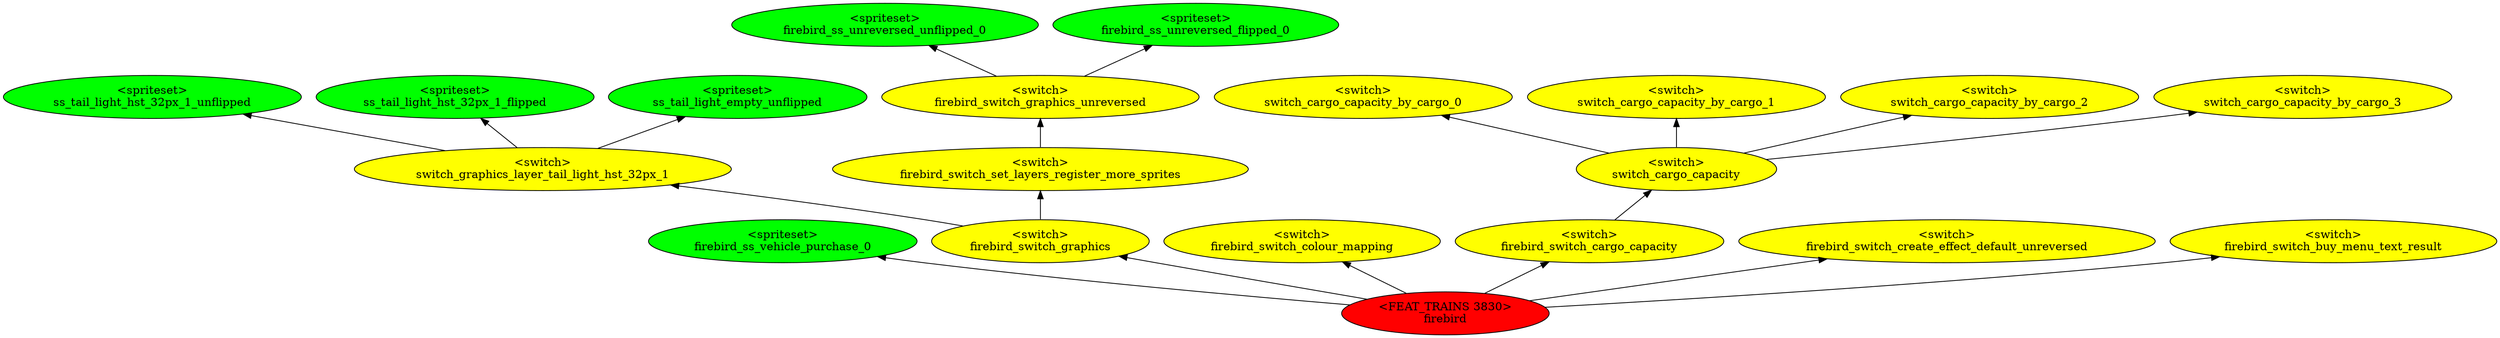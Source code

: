 digraph {
rankdir="BT"
ss_tail_light_hst_32px_1_unflipped [fillcolor=green style="filled" label="<spriteset>\nss_tail_light_hst_32px_1_unflipped"]
ss_tail_light_hst_32px_1_flipped [fillcolor=green style="filled" label="<spriteset>\nss_tail_light_hst_32px_1_flipped"]
ss_tail_light_empty_unflipped [fillcolor=green style="filled" label="<spriteset>\nss_tail_light_empty_unflipped"]
switch_graphics_layer_tail_light_hst_32px_1 [fillcolor=yellow style="filled" label="<switch>\nswitch_graphics_layer_tail_light_hst_32px_1"]
switch_cargo_capacity_by_cargo_0 [fillcolor=yellow style="filled" label="<switch>\nswitch_cargo_capacity_by_cargo_0"]
switch_cargo_capacity_by_cargo_1 [fillcolor=yellow style="filled" label="<switch>\nswitch_cargo_capacity_by_cargo_1"]
switch_cargo_capacity_by_cargo_2 [fillcolor=yellow style="filled" label="<switch>\nswitch_cargo_capacity_by_cargo_2"]
switch_cargo_capacity_by_cargo_3 [fillcolor=yellow style="filled" label="<switch>\nswitch_cargo_capacity_by_cargo_3"]
switch_cargo_capacity [fillcolor=yellow style="filled" label="<switch>\nswitch_cargo_capacity"]
firebird_ss_unreversed_unflipped_0 [fillcolor=green style="filled" label="<spriteset>\nfirebird_ss_unreversed_unflipped_0"]
firebird_ss_unreversed_flipped_0 [fillcolor=green style="filled" label="<spriteset>\nfirebird_ss_unreversed_flipped_0"]
firebird_switch_graphics_unreversed [fillcolor=yellow style="filled" label="<switch>\nfirebird_switch_graphics_unreversed"]
firebird_ss_vehicle_purchase_0 [fillcolor=green style="filled" label="<spriteset>\nfirebird_ss_vehicle_purchase_0"]
firebird_switch_set_layers_register_more_sprites [fillcolor=yellow style="filled" label="<switch>\nfirebird_switch_set_layers_register_more_sprites"]
firebird_switch_graphics [fillcolor=yellow style="filled" label="<switch>\nfirebird_switch_graphics"]
firebird_switch_colour_mapping [fillcolor=yellow style="filled" label="<switch>\nfirebird_switch_colour_mapping"]
firebird_switch_cargo_capacity [fillcolor=yellow style="filled" label="<switch>\nfirebird_switch_cargo_capacity"]
firebird_switch_create_effect_default_unreversed [fillcolor=yellow style="filled" label="<switch>\nfirebird_switch_create_effect_default_unreversed"]
firebird_switch_buy_menu_text_result [fillcolor=yellow style="filled" label="<switch>\nfirebird_switch_buy_menu_text_result"]
firebird [fillcolor=red style="filled" label="<FEAT_TRAINS 3830>\nfirebird"]
firebird_switch_graphics_unreversed->firebird_ss_unreversed_flipped_0
firebird_switch_graphics->firebird_switch_set_layers_register_more_sprites
firebird->firebird_ss_vehicle_purchase_0
switch_graphics_layer_tail_light_hst_32px_1->ss_tail_light_empty_unflipped
firebird_switch_cargo_capacity->switch_cargo_capacity
switch_cargo_capacity->switch_cargo_capacity_by_cargo_1
firebird->firebird_switch_create_effect_default_unreversed
switch_graphics_layer_tail_light_hst_32px_1->ss_tail_light_hst_32px_1_unflipped
switch_cargo_capacity->switch_cargo_capacity_by_cargo_3
switch_cargo_capacity->switch_cargo_capacity_by_cargo_0
firebird_switch_graphics->switch_graphics_layer_tail_light_hst_32px_1
firebird->firebird_switch_cargo_capacity
switch_graphics_layer_tail_light_hst_32px_1->ss_tail_light_hst_32px_1_flipped
firebird_switch_set_layers_register_more_sprites->firebird_switch_graphics_unreversed
firebird->firebird_switch_graphics
firebird_switch_graphics_unreversed->firebird_ss_unreversed_unflipped_0
firebird->firebird_switch_buy_menu_text_result
firebird->firebird_switch_colour_mapping
switch_cargo_capacity->switch_cargo_capacity_by_cargo_2
}
